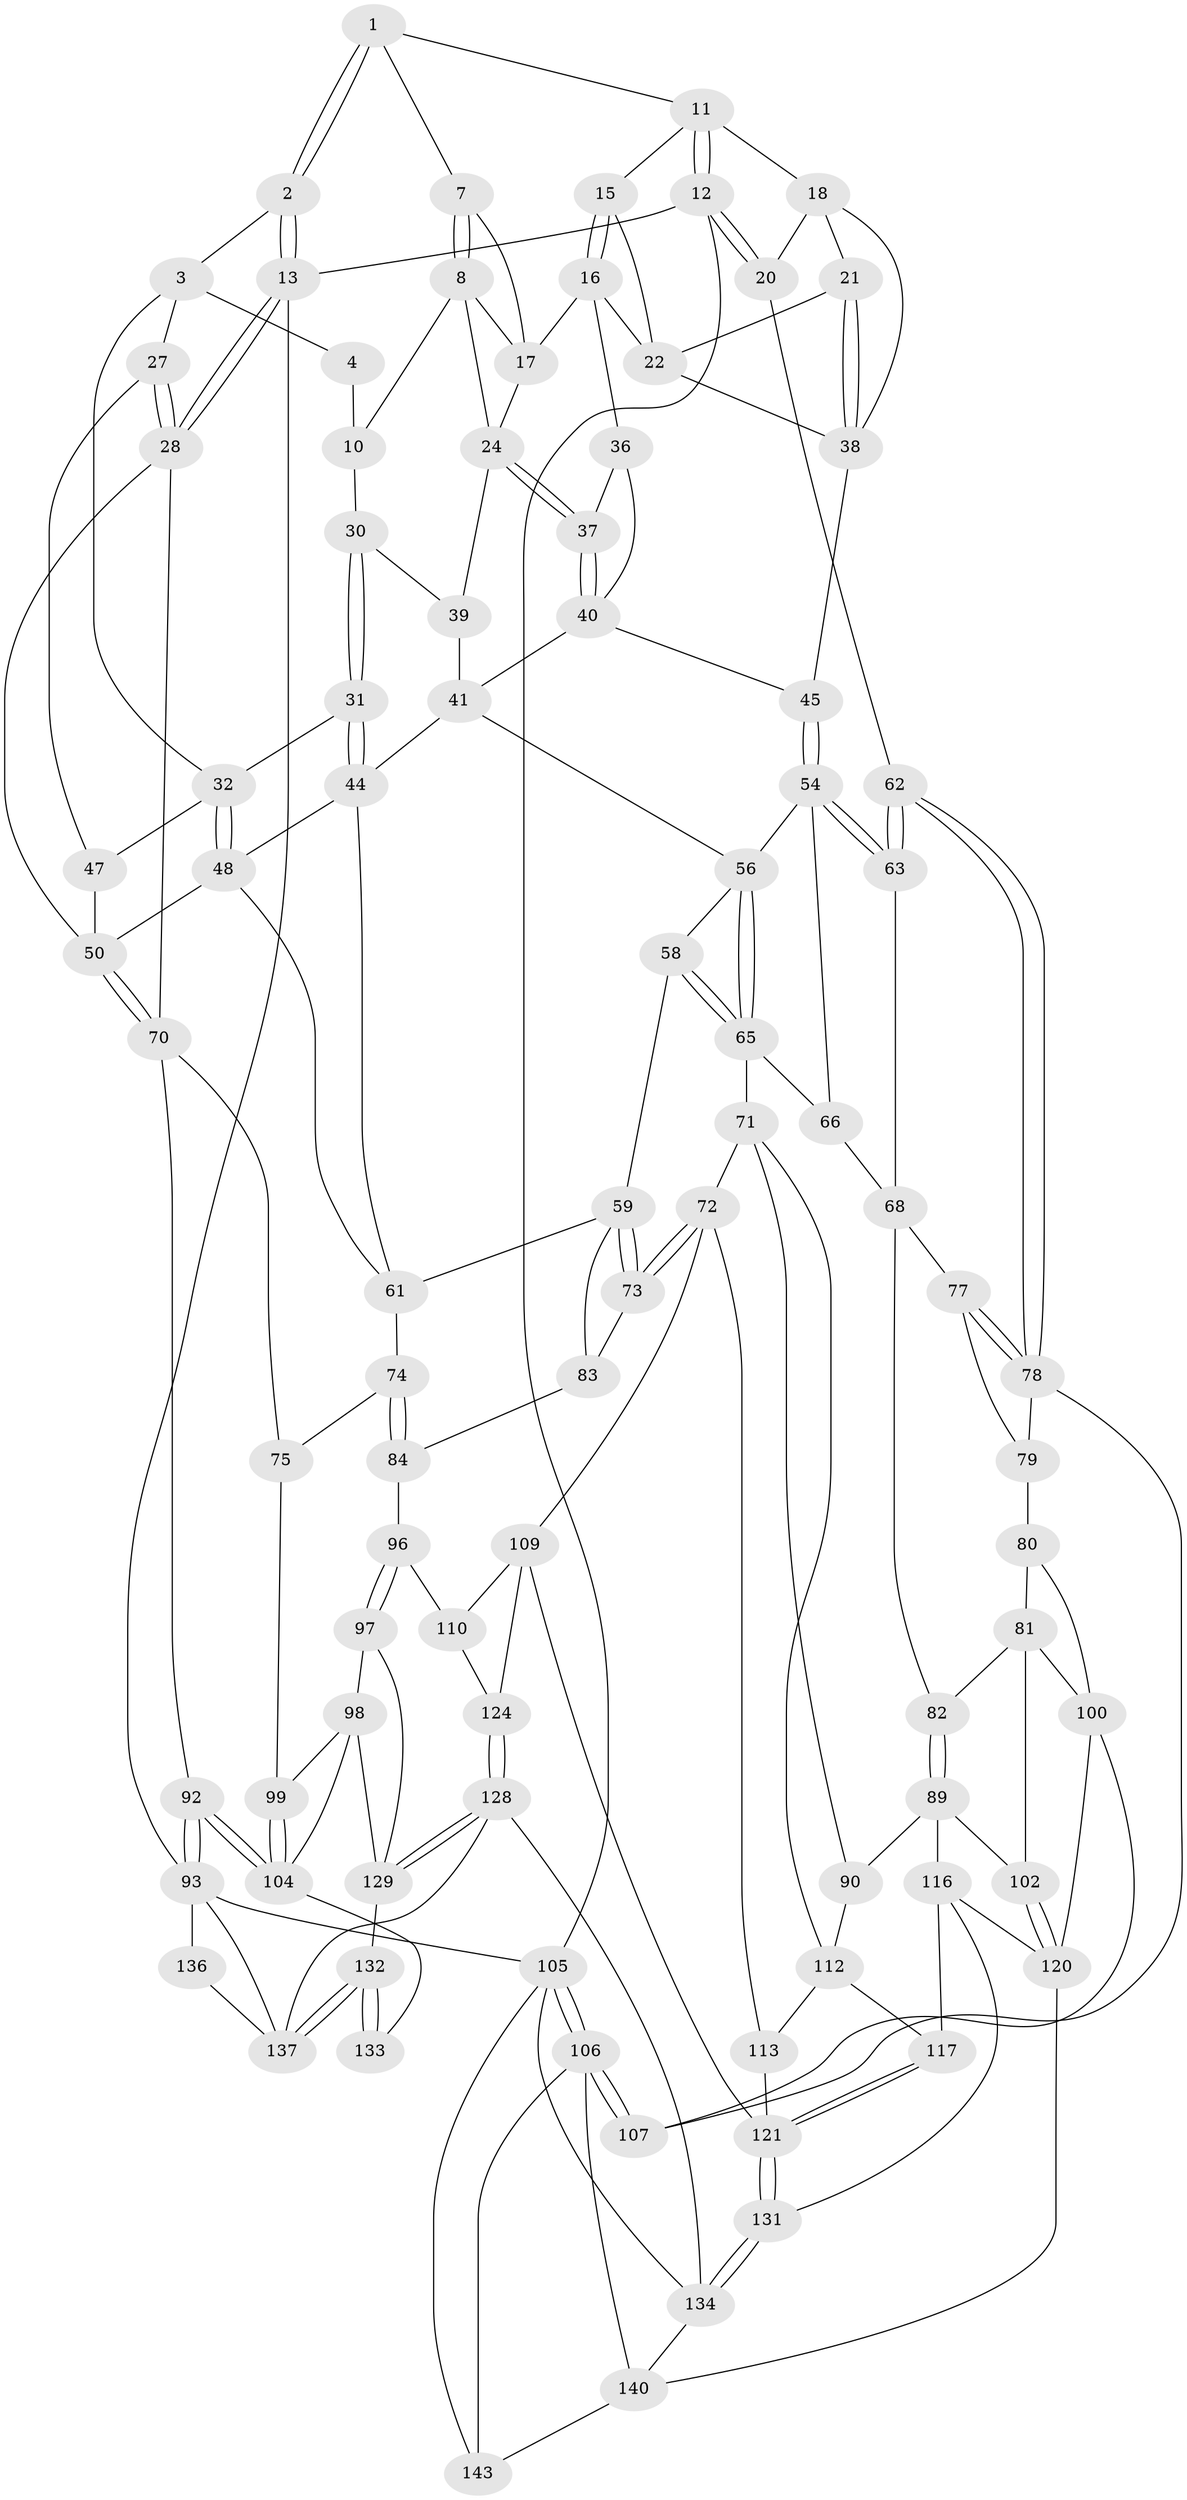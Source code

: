 // original degree distribution, {3: 0.020833333333333332, 5: 0.4652777777777778, 4: 0.2569444444444444, 6: 0.2569444444444444}
// Generated by graph-tools (version 1.1) at 2025/42/03/06/25 10:42:26]
// undirected, 91 vertices, 199 edges
graph export_dot {
graph [start="1"]
  node [color=gray90,style=filled];
  1 [pos="+0.35764765811334115+0",super="+6"];
  2 [pos="+0+0"];
  3 [pos="+0.2700747733074381+0.07133395884286405",super="+26"];
  4 [pos="+0.29943671559825863+0.07684882436348009",super="+5"];
  7 [pos="+0.5786651487831296+0"];
  8 [pos="+0.5150164401855952+0",super="+9"];
  10 [pos="+0.3858733403272628+0.10157309107759444",super="+29"];
  11 [pos="+0.8306900386745018+0",super="+14"];
  12 [pos="+1+0"];
  13 [pos="+0+0"];
  15 [pos="+0.7942617692857333+0.06070604180144618"];
  16 [pos="+0.7061306780536931+0.09450685959464786",super="+35"];
  17 [pos="+0.6570296914417517+0.03496396535471845",super="+23"];
  18 [pos="+0.950904925167365+0.11001855404028985",super="+19"];
  20 [pos="+1+0.19822309844160835"];
  21 [pos="+0.8362159264112667+0.13764423009500143"];
  22 [pos="+0.8132508627304811+0.12142070805250083",super="+34"];
  24 [pos="+0.597095293789876+0.1749267589134131",super="+25"];
  27 [pos="+0.12587777504651376+0.17958217909088303"];
  28 [pos="+0+0",super="+53"];
  30 [pos="+0.3790178384015895+0.13485785607341436"];
  31 [pos="+0.375026520500366+0.14885761574484022"];
  32 [pos="+0.30696463508495686+0.21794960717082695",super="+33"];
  36 [pos="+0.69841099642005+0.17692806123227175"];
  37 [pos="+0.6304513003813028+0.22794623200649583"];
  38 [pos="+0.8143565571297889+0.20624991548415683",super="+43"];
  39 [pos="+0.4905053966145219+0.17164810938239383"];
  40 [pos="+0.6275875194028854+0.23907139921542597",super="+46"];
  41 [pos="+0.612113135109992+0.26194383435467367",super="+42"];
  44 [pos="+0.4682022344980125+0.3164180679251847",super="+52"];
  45 [pos="+0.8317575987941044+0.3269849126255882"];
  47 [pos="+0.1482983633132972+0.2213969397073869"];
  48 [pos="+0.31708783539775587+0.26742707358820517",super="+49"];
  50 [pos="+0.189739402106583+0.3638505928368762",super="+51"];
  54 [pos="+0.8317716402897283+0.34340837344881975",super="+55"];
  56 [pos="+0.7992628664875912+0.35671715884627997",super="+57"];
  58 [pos="+0.6525418299696536+0.41437973348218304"];
  59 [pos="+0.6225819295433334+0.42517403168843937",super="+60"];
  61 [pos="+0.4516120195134617+0.3728851142583022",super="+64"];
  62 [pos="+1+0.3807788206483141"];
  63 [pos="+0.866961293349208+0.3862074241066883"];
  65 [pos="+0.6566224486804948+0.41613564241506645",super="+67"];
  66 [pos="+0.7187647806364358+0.5333002840327727"];
  68 [pos="+0.8678481616562821+0.4482376901601915",super="+69"];
  70 [pos="+0+0.45948852861130496",super="+76"];
  71 [pos="+0.6643836709232666+0.5697736464374661",super="+91"];
  72 [pos="+0.5937570691223694+0.5912586422559408",super="+108"];
  73 [pos="+0.5908161145950119+0.5895947952536167"];
  74 [pos="+0.2490589882213983+0.47718926809291207"];
  75 [pos="+0.22628696990125285+0.5095017346050621"];
  77 [pos="+0.8997670892440629+0.4746206336857356"];
  78 [pos="+1+0.48433550770587774",super="+87"];
  79 [pos="+0.9335020101575384+0.526990000984652",super="+86"];
  80 [pos="+0.9039923686505797+0.5667894828099259",super="+88"];
  81 [pos="+0.8302633989130825+0.580931820861559",super="+101"];
  82 [pos="+0.795396502036343+0.5620864742511745"];
  83 [pos="+0.4931097041864067+0.43943395729446355",super="+85"];
  84 [pos="+0.3988494436692953+0.5640191396185231",super="+95"];
  89 [pos="+0.7715906067837063+0.6442088089694434",super="+103"];
  90 [pos="+0.7338195536824026+0.6682040423422368"];
  92 [pos="+0+0.6910133872290886"];
  93 [pos="+0+1",super="+94"];
  96 [pos="+0.41224848345732756+0.6822038422989848",super="+111"];
  97 [pos="+0.40702807024803445+0.6877655019848271"];
  98 [pos="+0.23446683956111364+0.6177944078541755",super="+114"];
  99 [pos="+0.21771295958488115+0.5517818130432336"];
  100 [pos="+0.9270100457200492+0.675379539574144",super="+119"];
  102 [pos="+0.8358519647289857+0.7221743884448113"];
  104 [pos="+0+0.6915371891116331",super="+115"];
  105 [pos="+1+1",super="+144"];
  106 [pos="+1+0.8983056281123989",super="+139"];
  107 [pos="+1+0.755385181675533"];
  109 [pos="+0.6043270547670027+0.7020401473258738",super="+123"];
  110 [pos="+0.585040070549075+0.7058998626312885",super="+125"];
  112 [pos="+0.677195627942188+0.7000840182428253",super="+118"];
  113 [pos="+0.666711268398681+0.7054523098628313"];
  116 [pos="+0.8131736646381349+0.7326348149956421",super="+127"];
  117 [pos="+0.7726246785413933+0.7627396861639336"];
  120 [pos="+0.9059826892486197+0.8273676532355552",super="+126"];
  121 [pos="+0.7487393009065922+0.814103575698299",super="+122"];
  124 [pos="+0.5388519223894984+0.9218935814552898"];
  128 [pos="+0.48956498466044446+1",super="+135"];
  129 [pos="+0.4132815868027097+0.9131780480069509",super="+130"];
  131 [pos="+0.7672238213942014+0.8978099455583393"];
  132 [pos="+0.20499638613395216+0.8208963542709352"];
  133 [pos="+0.19460956877398383+0.8059823450806317"];
  134 [pos="+0.6547342552211555+1",super="+142"];
  136 [pos="+0.16320032450086613+0.831303685642603"];
  137 [pos="+0.13458076722472656+1",super="+138"];
  140 [pos="+0.9534368006710571+0.8804591980562504",super="+141"];
  143 [pos="+0.964058621399857+0.9768191143565841"];
  1 -- 2;
  1 -- 2;
  1 -- 11;
  1 -- 7;
  2 -- 3;
  2 -- 13;
  2 -- 13;
  3 -- 4;
  3 -- 32;
  3 -- 27;
  4 -- 10 [weight=2];
  7 -- 8;
  7 -- 8;
  7 -- 17;
  8 -- 17;
  8 -- 24;
  8 -- 10;
  10 -- 30;
  11 -- 12;
  11 -- 12;
  11 -- 18;
  11 -- 15;
  12 -- 13;
  12 -- 20;
  12 -- 20;
  12 -- 105;
  13 -- 28;
  13 -- 28;
  13 -- 93;
  15 -- 16;
  15 -- 16;
  15 -- 22;
  16 -- 17;
  16 -- 36;
  16 -- 22;
  17 -- 24;
  18 -- 21;
  18 -- 20;
  18 -- 38;
  20 -- 62;
  21 -- 22;
  21 -- 38;
  21 -- 38;
  22 -- 38;
  24 -- 37;
  24 -- 37;
  24 -- 39;
  27 -- 28;
  27 -- 28;
  27 -- 47;
  28 -- 70;
  28 -- 50;
  30 -- 31;
  30 -- 31;
  30 -- 39;
  31 -- 32;
  31 -- 44;
  31 -- 44;
  32 -- 48;
  32 -- 48;
  32 -- 47;
  36 -- 37;
  36 -- 40;
  37 -- 40;
  37 -- 40;
  38 -- 45;
  39 -- 41;
  40 -- 41;
  40 -- 45;
  41 -- 56;
  41 -- 44;
  44 -- 48;
  44 -- 61;
  45 -- 54;
  45 -- 54;
  47 -- 50;
  48 -- 50;
  48 -- 61;
  50 -- 70;
  50 -- 70;
  54 -- 63;
  54 -- 63;
  54 -- 56;
  54 -- 66;
  56 -- 65;
  56 -- 65;
  56 -- 58;
  58 -- 59;
  58 -- 65;
  58 -- 65;
  59 -- 73;
  59 -- 73;
  59 -- 83;
  59 -- 61;
  61 -- 74;
  62 -- 63;
  62 -- 63;
  62 -- 78;
  62 -- 78;
  63 -- 68;
  65 -- 66;
  65 -- 71;
  66 -- 68;
  68 -- 77;
  68 -- 82;
  70 -- 75;
  70 -- 92;
  71 -- 72;
  71 -- 112;
  71 -- 90;
  72 -- 73;
  72 -- 73;
  72 -- 113;
  72 -- 109;
  73 -- 83;
  74 -- 75;
  74 -- 84;
  74 -- 84;
  75 -- 99;
  77 -- 78;
  77 -- 78;
  77 -- 79;
  78 -- 107;
  78 -- 79;
  79 -- 80 [weight=2];
  80 -- 81;
  80 -- 100;
  81 -- 82;
  81 -- 100;
  81 -- 102;
  82 -- 89;
  82 -- 89;
  83 -- 84 [weight=2];
  84 -- 96;
  89 -- 90;
  89 -- 116;
  89 -- 102;
  90 -- 112;
  92 -- 93;
  92 -- 93;
  92 -- 104;
  92 -- 104;
  93 -- 136;
  93 -- 105;
  93 -- 137;
  96 -- 97;
  96 -- 97;
  96 -- 110 [weight=2];
  97 -- 98;
  97 -- 129;
  98 -- 99;
  98 -- 104;
  98 -- 129;
  99 -- 104;
  99 -- 104;
  100 -- 120;
  100 -- 107;
  102 -- 120;
  102 -- 120;
  104 -- 133;
  105 -- 106;
  105 -- 106;
  105 -- 143;
  105 -- 134;
  106 -- 107;
  106 -- 107;
  106 -- 140;
  106 -- 143;
  109 -- 110;
  109 -- 121;
  109 -- 124;
  110 -- 124;
  112 -- 113;
  112 -- 117;
  113 -- 121;
  116 -- 117;
  116 -- 120;
  116 -- 131;
  117 -- 121;
  117 -- 121;
  120 -- 140;
  121 -- 131;
  121 -- 131;
  124 -- 128;
  124 -- 128;
  128 -- 129;
  128 -- 129;
  128 -- 137;
  128 -- 134;
  129 -- 132;
  131 -- 134;
  131 -- 134;
  132 -- 133;
  132 -- 133;
  132 -- 137;
  132 -- 137;
  134 -- 140;
  136 -- 137;
  140 -- 143;
}
